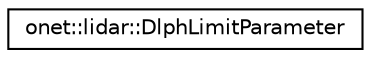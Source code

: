 digraph "Graphical Class Hierarchy"
{
 // LATEX_PDF_SIZE
  edge [fontname="Helvetica",fontsize="10",labelfontname="Helvetica",labelfontsize="10"];
  node [fontname="Helvetica",fontsize="10",shape=record];
  rankdir="LR";
  Node0 [label="onet::lidar::DlphLimitParameter",height=0.2,width=0.4,color="black", fillcolor="white", style="filled",URL="$structonet_1_1lidar_1_1DlphLimitParameter.html",tooltip="The DlphLimitParameter struct It is used to record the range of some parameters individually."];
}
